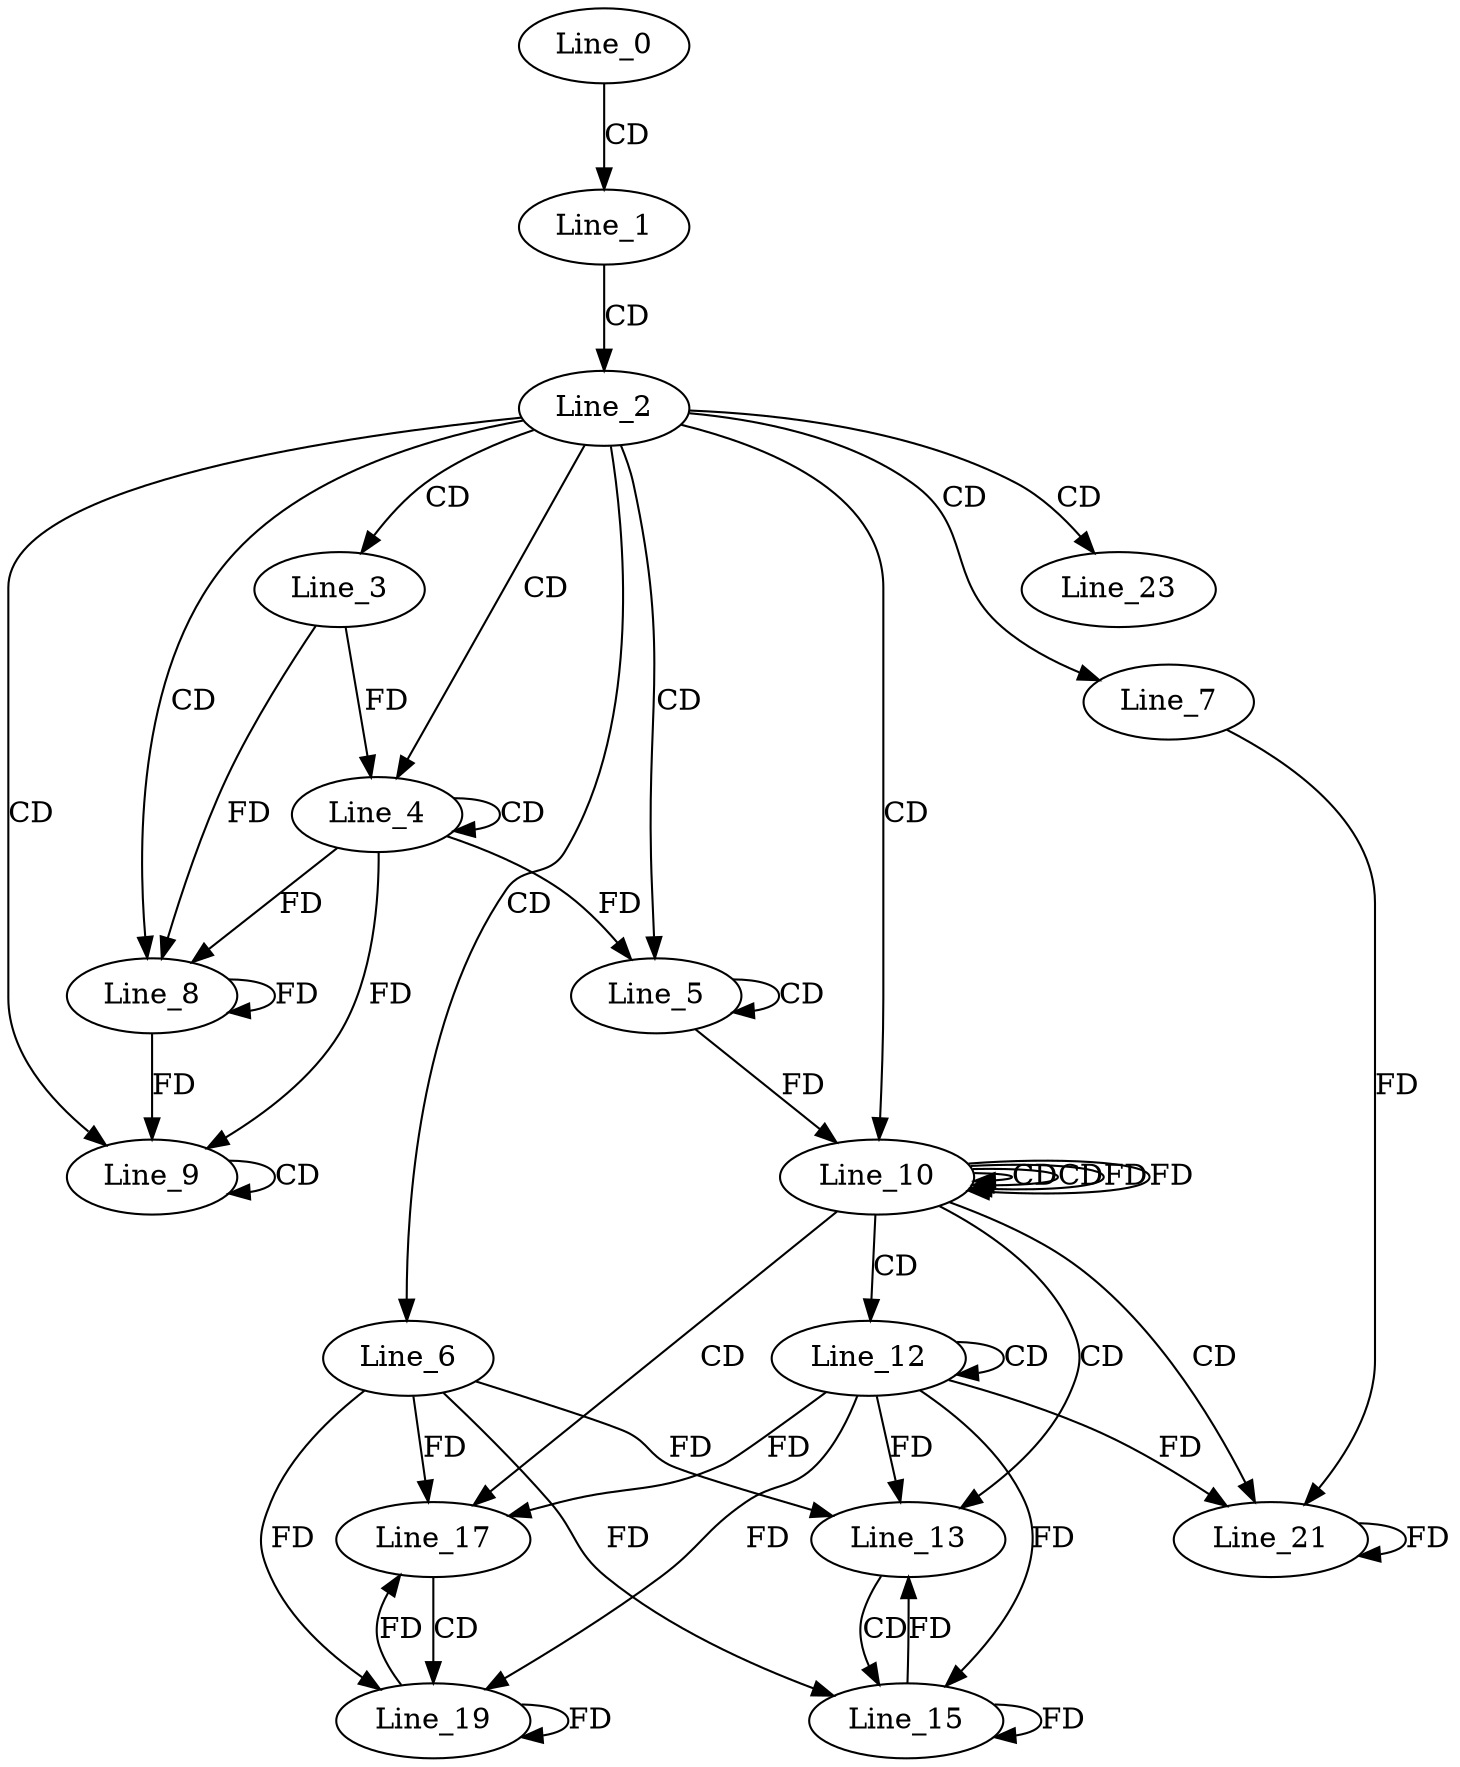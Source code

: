 digraph G {
  Line_0;
  Line_1;
  Line_2;
  Line_3;
  Line_4;
  Line_4;
  Line_5;
  Line_5;
  Line_6;
  Line_7;
  Line_8;
  Line_8;
  Line_9;
  Line_9;
  Line_10;
  Line_10;
  Line_10;
  Line_12;
  Line_12;
  Line_13;
  Line_15;
  Line_17;
  Line_19;
  Line_21;
  Line_23;
  Line_0 -> Line_1 [ label="CD" ];
  Line_1 -> Line_2 [ label="CD" ];
  Line_2 -> Line_3 [ label="CD" ];
  Line_2 -> Line_4 [ label="CD" ];
  Line_4 -> Line_4 [ label="CD" ];
  Line_3 -> Line_4 [ label="FD" ];
  Line_2 -> Line_5 [ label="CD" ];
  Line_5 -> Line_5 [ label="CD" ];
  Line_4 -> Line_5 [ label="FD" ];
  Line_2 -> Line_6 [ label="CD" ];
  Line_2 -> Line_7 [ label="CD" ];
  Line_2 -> Line_8 [ label="CD" ];
  Line_4 -> Line_8 [ label="FD" ];
  Line_8 -> Line_8 [ label="FD" ];
  Line_3 -> Line_8 [ label="FD" ];
  Line_2 -> Line_9 [ label="CD" ];
  Line_9 -> Line_9 [ label="CD" ];
  Line_4 -> Line_9 [ label="FD" ];
  Line_8 -> Line_9 [ label="FD" ];
  Line_2 -> Line_10 [ label="CD" ];
  Line_10 -> Line_10 [ label="CD" ];
  Line_5 -> Line_10 [ label="FD" ];
  Line_10 -> Line_10 [ label="CD" ];
  Line_10 -> Line_10 [ label="FD" ];
  Line_10 -> Line_12 [ label="CD" ];
  Line_12 -> Line_12 [ label="CD" ];
  Line_10 -> Line_13 [ label="CD" ];
  Line_12 -> Line_13 [ label="FD" ];
  Line_6 -> Line_13 [ label="FD" ];
  Line_13 -> Line_15 [ label="CD" ];
  Line_15 -> Line_15 [ label="FD" ];
  Line_6 -> Line_15 [ label="FD" ];
  Line_12 -> Line_15 [ label="FD" ];
  Line_10 -> Line_17 [ label="CD" ];
  Line_12 -> Line_17 [ label="FD" ];
  Line_6 -> Line_17 [ label="FD" ];
  Line_17 -> Line_19 [ label="CD" ];
  Line_19 -> Line_19 [ label="FD" ];
  Line_6 -> Line_19 [ label="FD" ];
  Line_12 -> Line_19 [ label="FD" ];
  Line_10 -> Line_21 [ label="CD" ];
  Line_21 -> Line_21 [ label="FD" ];
  Line_7 -> Line_21 [ label="FD" ];
  Line_12 -> Line_21 [ label="FD" ];
  Line_2 -> Line_23 [ label="CD" ];
  Line_10 -> Line_10 [ label="FD" ];
  Line_15 -> Line_13 [ label="FD" ];
  Line_19 -> Line_17 [ label="FD" ];
}
